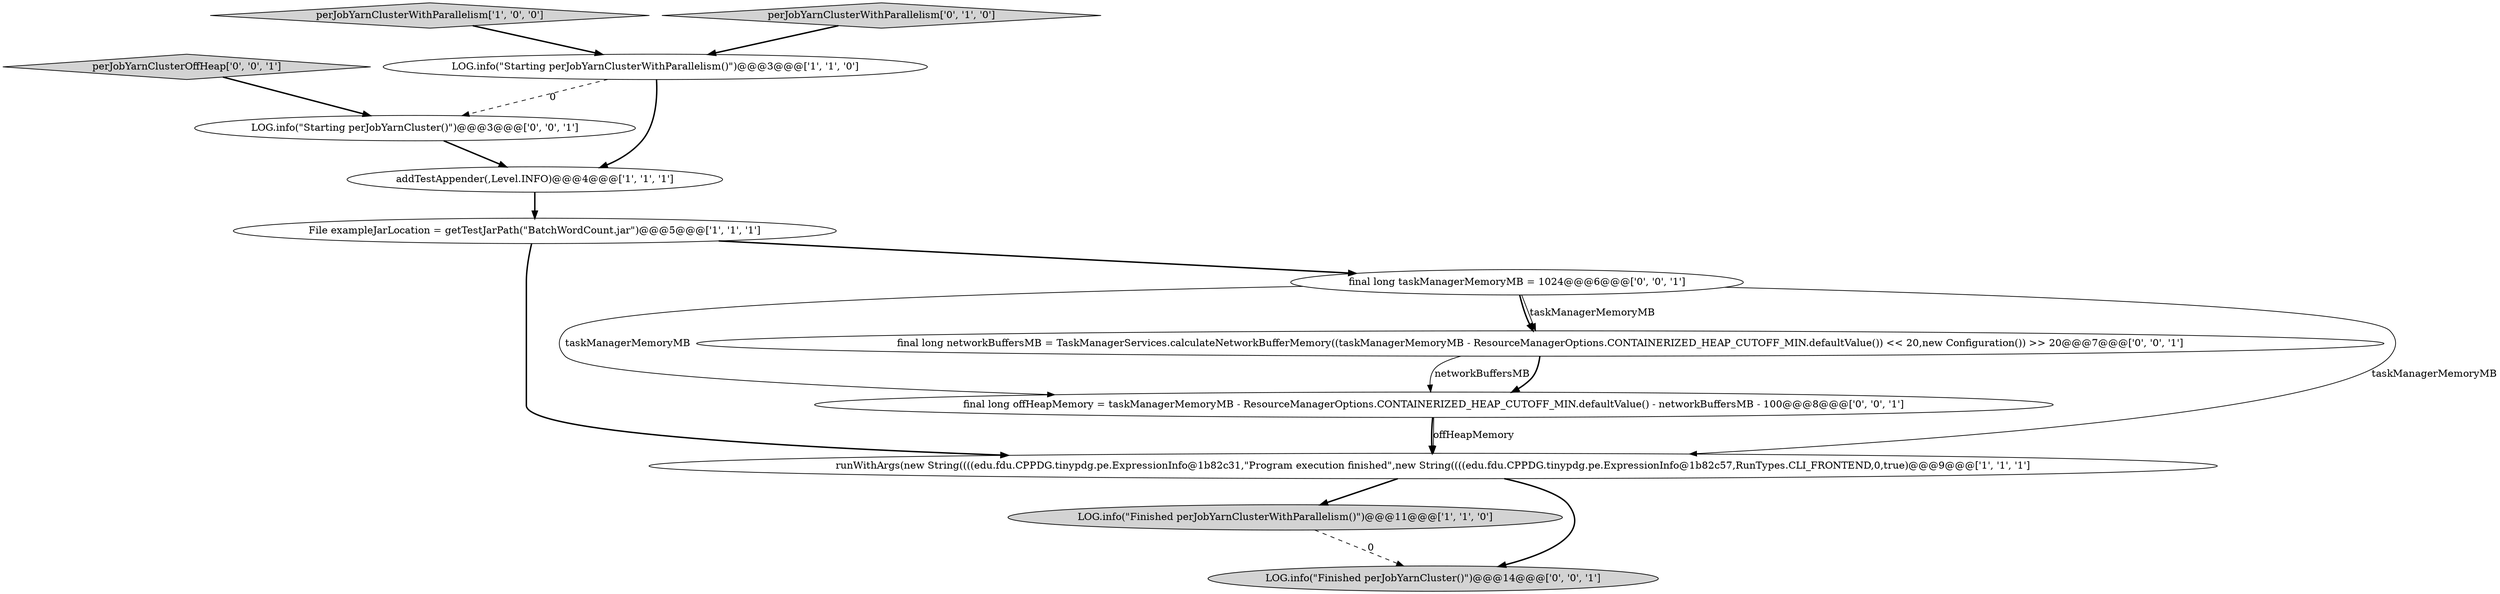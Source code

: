 digraph {
10 [style = filled, label = "final long offHeapMemory = taskManagerMemoryMB - ResourceManagerOptions.CONTAINERIZED_HEAP_CUTOFF_MIN.defaultValue() - networkBuffersMB - 100@@@8@@@['0', '0', '1']", fillcolor = white, shape = ellipse image = "AAA0AAABBB3BBB"];
2 [style = filled, label = "LOG.info(\"Starting perJobYarnClusterWithParallelism()\")@@@3@@@['1', '1', '0']", fillcolor = white, shape = ellipse image = "AAA0AAABBB1BBB"];
7 [style = filled, label = "LOG.info(\"Starting perJobYarnCluster()\")@@@3@@@['0', '0', '1']", fillcolor = white, shape = ellipse image = "AAA0AAABBB3BBB"];
5 [style = filled, label = "perJobYarnClusterWithParallelism['1', '0', '0']", fillcolor = lightgray, shape = diamond image = "AAA0AAABBB1BBB"];
6 [style = filled, label = "perJobYarnClusterWithParallelism['0', '1', '0']", fillcolor = lightgray, shape = diamond image = "AAA0AAABBB2BBB"];
3 [style = filled, label = "LOG.info(\"Finished perJobYarnClusterWithParallelism()\")@@@11@@@['1', '1', '0']", fillcolor = lightgray, shape = ellipse image = "AAA0AAABBB1BBB"];
9 [style = filled, label = "final long networkBuffersMB = TaskManagerServices.calculateNetworkBufferMemory((taskManagerMemoryMB - ResourceManagerOptions.CONTAINERIZED_HEAP_CUTOFF_MIN.defaultValue()) << 20,new Configuration()) >> 20@@@7@@@['0', '0', '1']", fillcolor = white, shape = ellipse image = "AAA0AAABBB3BBB"];
8 [style = filled, label = "perJobYarnClusterOffHeap['0', '0', '1']", fillcolor = lightgray, shape = diamond image = "AAA0AAABBB3BBB"];
1 [style = filled, label = "runWithArgs(new String((((edu.fdu.CPPDG.tinypdg.pe.ExpressionInfo@1b82c31,\"Program execution finished\",new String((((edu.fdu.CPPDG.tinypdg.pe.ExpressionInfo@1b82c57,RunTypes.CLI_FRONTEND,0,true)@@@9@@@['1', '1', '1']", fillcolor = white, shape = ellipse image = "AAA0AAABBB1BBB"];
11 [style = filled, label = "LOG.info(\"Finished perJobYarnCluster()\")@@@14@@@['0', '0', '1']", fillcolor = lightgray, shape = ellipse image = "AAA0AAABBB3BBB"];
12 [style = filled, label = "final long taskManagerMemoryMB = 1024@@@6@@@['0', '0', '1']", fillcolor = white, shape = ellipse image = "AAA0AAABBB3BBB"];
4 [style = filled, label = "File exampleJarLocation = getTestJarPath(\"BatchWordCount.jar\")@@@5@@@['1', '1', '1']", fillcolor = white, shape = ellipse image = "AAA0AAABBB1BBB"];
0 [style = filled, label = "addTestAppender(,Level.INFO)@@@4@@@['1', '1', '1']", fillcolor = white, shape = ellipse image = "AAA0AAABBB1BBB"];
5->2 [style = bold, label=""];
12->9 [style = bold, label=""];
10->1 [style = bold, label=""];
8->7 [style = bold, label=""];
2->7 [style = dashed, label="0"];
2->0 [style = bold, label=""];
1->3 [style = bold, label=""];
4->12 [style = bold, label=""];
3->11 [style = dashed, label="0"];
0->4 [style = bold, label=""];
12->1 [style = solid, label="taskManagerMemoryMB"];
6->2 [style = bold, label=""];
7->0 [style = bold, label=""];
12->9 [style = solid, label="taskManagerMemoryMB"];
9->10 [style = solid, label="networkBuffersMB"];
12->10 [style = solid, label="taskManagerMemoryMB"];
4->1 [style = bold, label=""];
10->1 [style = solid, label="offHeapMemory"];
9->10 [style = bold, label=""];
1->11 [style = bold, label=""];
}
